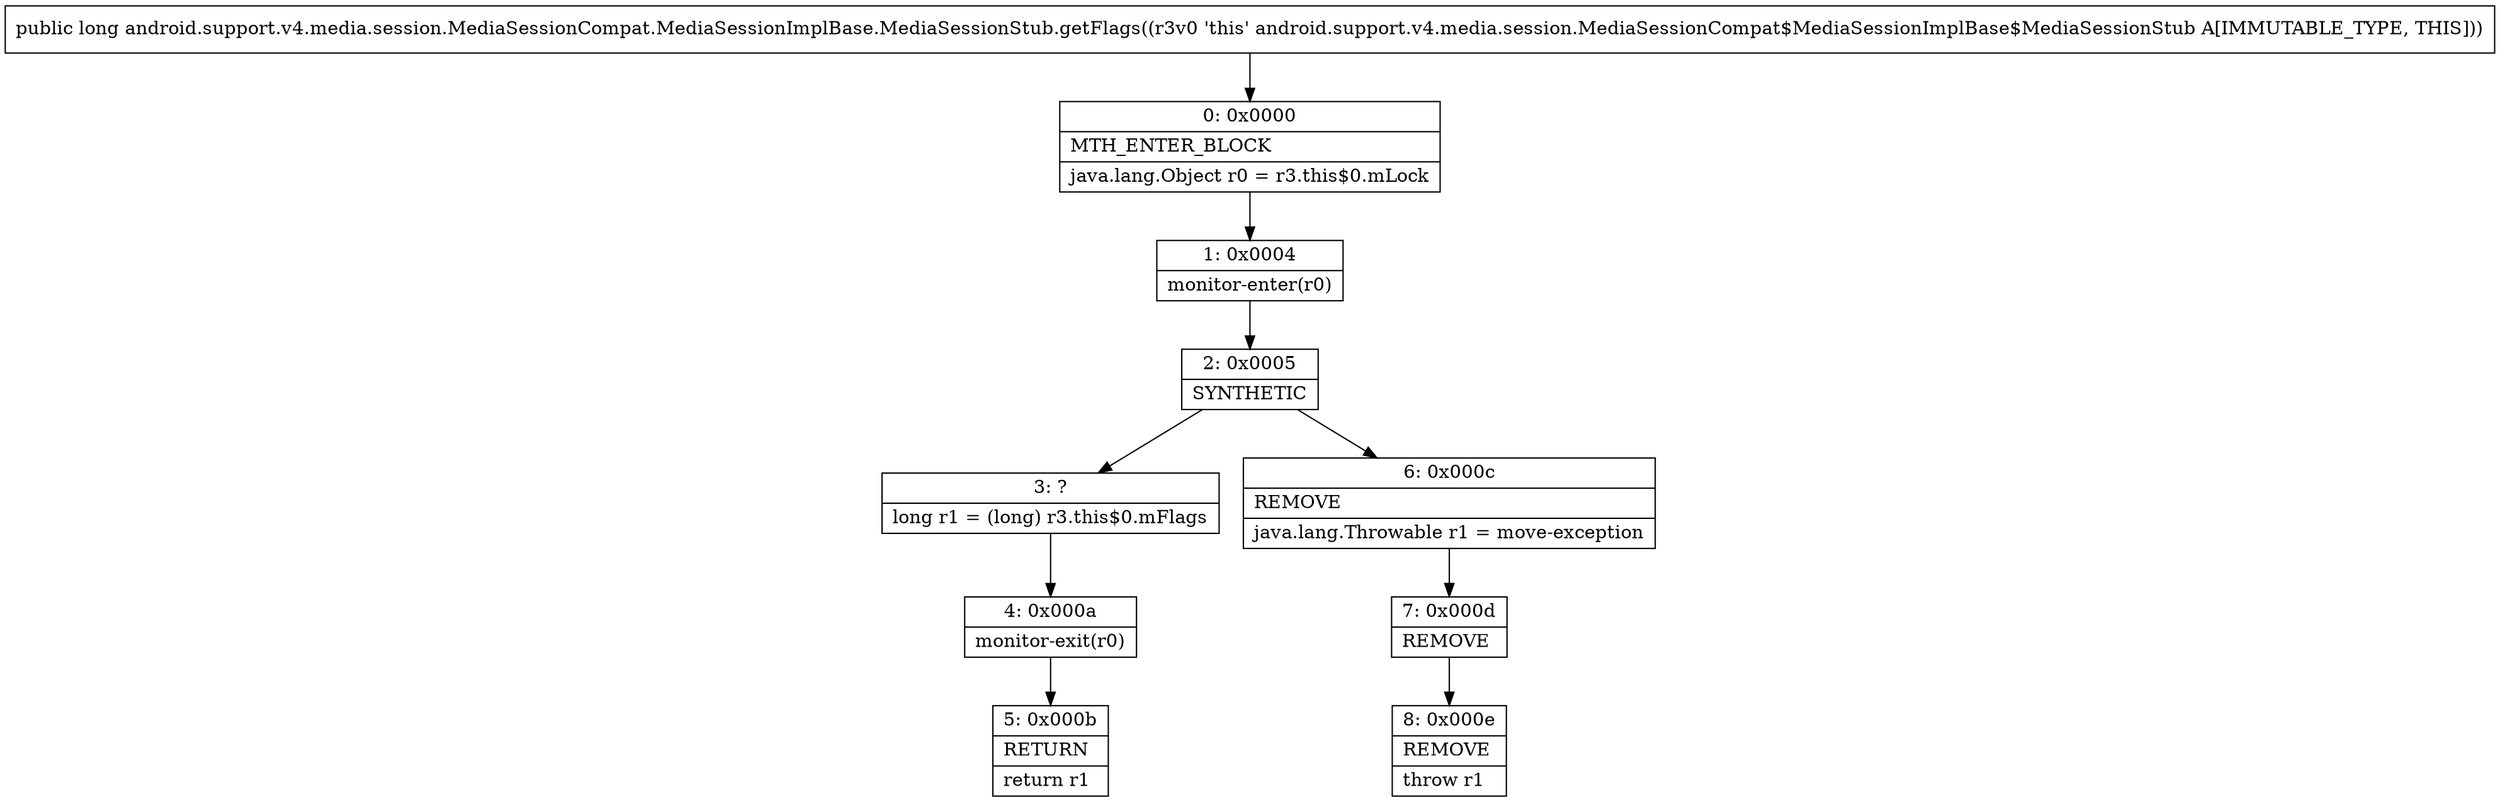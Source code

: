 digraph "CFG forandroid.support.v4.media.session.MediaSessionCompat.MediaSessionImplBase.MediaSessionStub.getFlags()J" {
Node_0 [shape=record,label="{0\:\ 0x0000|MTH_ENTER_BLOCK\l|java.lang.Object r0 = r3.this$0.mLock\l}"];
Node_1 [shape=record,label="{1\:\ 0x0004|monitor\-enter(r0)\l}"];
Node_2 [shape=record,label="{2\:\ 0x0005|SYNTHETIC\l}"];
Node_3 [shape=record,label="{3\:\ ?|long r1 = (long) r3.this$0.mFlags\l}"];
Node_4 [shape=record,label="{4\:\ 0x000a|monitor\-exit(r0)\l}"];
Node_5 [shape=record,label="{5\:\ 0x000b|RETURN\l|return r1\l}"];
Node_6 [shape=record,label="{6\:\ 0x000c|REMOVE\l|java.lang.Throwable r1 = move\-exception\l}"];
Node_7 [shape=record,label="{7\:\ 0x000d|REMOVE\l}"];
Node_8 [shape=record,label="{8\:\ 0x000e|REMOVE\l|throw r1\l}"];
MethodNode[shape=record,label="{public long android.support.v4.media.session.MediaSessionCompat.MediaSessionImplBase.MediaSessionStub.getFlags((r3v0 'this' android.support.v4.media.session.MediaSessionCompat$MediaSessionImplBase$MediaSessionStub A[IMMUTABLE_TYPE, THIS])) }"];
MethodNode -> Node_0;
Node_0 -> Node_1;
Node_1 -> Node_2;
Node_2 -> Node_3;
Node_2 -> Node_6;
Node_3 -> Node_4;
Node_4 -> Node_5;
Node_6 -> Node_7;
Node_7 -> Node_8;
}

